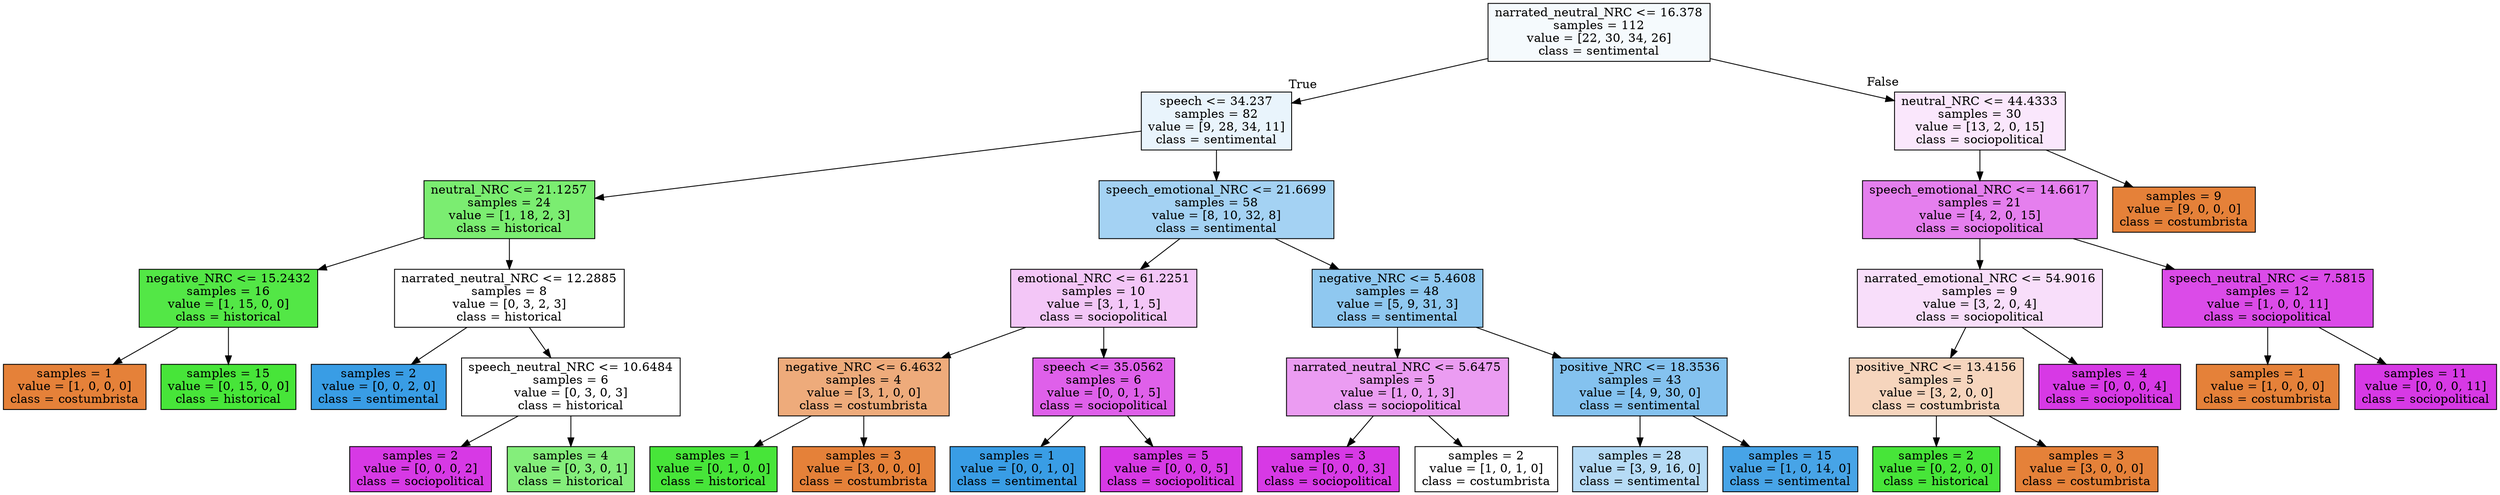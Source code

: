 digraph Tree {
node [shape=box, style="filled", color="black"] ;
0 [label="narrated_neutral_NRC <= 16.378\nsamples = 112\nvalue = [22, 30, 34, 26]\nclass = sentimental", fillcolor="#399de50c"] ;
1 [label="speech <= 34.237\nsamples = 82\nvalue = [9, 28, 34, 11]\nclass = sentimental", fillcolor="#399de51c"] ;
0 -> 1 [labeldistance=2.5, labelangle=45, headlabel="True"] ;
2 [label="neutral_NRC <= 21.1257\nsamples = 24\nvalue = [1, 18, 2, 3]\nclass = historical", fillcolor="#47e539b6"] ;
1 -> 2 ;
3 [label="negative_NRC <= 15.2432\nsamples = 16\nvalue = [1, 15, 0, 0]\nclass = historical", fillcolor="#47e539ee"] ;
2 -> 3 ;
4 [label="samples = 1\nvalue = [1, 0, 0, 0]\nclass = costumbrista", fillcolor="#e58139ff"] ;
3 -> 4 ;
5 [label="samples = 15\nvalue = [0, 15, 0, 0]\nclass = historical", fillcolor="#47e539ff"] ;
3 -> 5 ;
6 [label="narrated_neutral_NRC <= 12.2885\nsamples = 8\nvalue = [0, 3, 2, 3]\nclass = historical", fillcolor="#47e53900"] ;
2 -> 6 ;
7 [label="samples = 2\nvalue = [0, 0, 2, 0]\nclass = sentimental", fillcolor="#399de5ff"] ;
6 -> 7 ;
8 [label="speech_neutral_NRC <= 10.6484\nsamples = 6\nvalue = [0, 3, 0, 3]\nclass = historical", fillcolor="#47e53900"] ;
6 -> 8 ;
9 [label="samples = 2\nvalue = [0, 0, 0, 2]\nclass = sociopolitical", fillcolor="#d739e5ff"] ;
8 -> 9 ;
10 [label="samples = 4\nvalue = [0, 3, 0, 1]\nclass = historical", fillcolor="#47e539aa"] ;
8 -> 10 ;
11 [label="speech_emotional_NRC <= 21.6699\nsamples = 58\nvalue = [8, 10, 32, 8]\nclass = sentimental", fillcolor="#399de575"] ;
1 -> 11 ;
12 [label="emotional_NRC <= 61.2251\nsamples = 10\nvalue = [3, 1, 1, 5]\nclass = sociopolitical", fillcolor="#d739e549"] ;
11 -> 12 ;
13 [label="negative_NRC <= 6.4632\nsamples = 4\nvalue = [3, 1, 0, 0]\nclass = costumbrista", fillcolor="#e58139aa"] ;
12 -> 13 ;
14 [label="samples = 1\nvalue = [0, 1, 0, 0]\nclass = historical", fillcolor="#47e539ff"] ;
13 -> 14 ;
15 [label="samples = 3\nvalue = [3, 0, 0, 0]\nclass = costumbrista", fillcolor="#e58139ff"] ;
13 -> 15 ;
16 [label="speech <= 35.0562\nsamples = 6\nvalue = [0, 0, 1, 5]\nclass = sociopolitical", fillcolor="#d739e5cc"] ;
12 -> 16 ;
17 [label="samples = 1\nvalue = [0, 0, 1, 0]\nclass = sentimental", fillcolor="#399de5ff"] ;
16 -> 17 ;
18 [label="samples = 5\nvalue = [0, 0, 0, 5]\nclass = sociopolitical", fillcolor="#d739e5ff"] ;
16 -> 18 ;
19 [label="negative_NRC <= 5.4608\nsamples = 48\nvalue = [5, 9, 31, 3]\nclass = sentimental", fillcolor="#399de590"] ;
11 -> 19 ;
20 [label="narrated_neutral_NRC <= 5.6475\nsamples = 5\nvalue = [1, 0, 1, 3]\nclass = sociopolitical", fillcolor="#d739e57f"] ;
19 -> 20 ;
21 [label="samples = 3\nvalue = [0, 0, 0, 3]\nclass = sociopolitical", fillcolor="#d739e5ff"] ;
20 -> 21 ;
22 [label="samples = 2\nvalue = [1, 0, 1, 0]\nclass = costumbrista", fillcolor="#e5813900"] ;
20 -> 22 ;
23 [label="positive_NRC <= 18.3536\nsamples = 43\nvalue = [4, 9, 30, 0]\nclass = sentimental", fillcolor="#399de59e"] ;
19 -> 23 ;
24 [label="samples = 28\nvalue = [3, 9, 16, 0]\nclass = sentimental", fillcolor="#399de55e"] ;
23 -> 24 ;
25 [label="samples = 15\nvalue = [1, 0, 14, 0]\nclass = sentimental", fillcolor="#399de5ed"] ;
23 -> 25 ;
26 [label="neutral_NRC <= 44.4333\nsamples = 30\nvalue = [13, 2, 0, 15]\nclass = sociopolitical", fillcolor="#d739e51e"] ;
0 -> 26 [labeldistance=2.5, labelangle=-45, headlabel="False"] ;
27 [label="speech_emotional_NRC <= 14.6617\nsamples = 21\nvalue = [4, 2, 0, 15]\nclass = sociopolitical", fillcolor="#d739e5a5"] ;
26 -> 27 ;
28 [label="narrated_emotional_NRC <= 54.9016\nsamples = 9\nvalue = [3, 2, 0, 4]\nclass = sociopolitical", fillcolor="#d739e52a"] ;
27 -> 28 ;
29 [label="positive_NRC <= 13.4156\nsamples = 5\nvalue = [3, 2, 0, 0]\nclass = costumbrista", fillcolor="#e5813955"] ;
28 -> 29 ;
30 [label="samples = 2\nvalue = [0, 2, 0, 0]\nclass = historical", fillcolor="#47e539ff"] ;
29 -> 30 ;
31 [label="samples = 3\nvalue = [3, 0, 0, 0]\nclass = costumbrista", fillcolor="#e58139ff"] ;
29 -> 31 ;
32 [label="samples = 4\nvalue = [0, 0, 0, 4]\nclass = sociopolitical", fillcolor="#d739e5ff"] ;
28 -> 32 ;
33 [label="speech_neutral_NRC <= 7.5815\nsamples = 12\nvalue = [1, 0, 0, 11]\nclass = sociopolitical", fillcolor="#d739e5e8"] ;
27 -> 33 ;
34 [label="samples = 1\nvalue = [1, 0, 0, 0]\nclass = costumbrista", fillcolor="#e58139ff"] ;
33 -> 34 ;
35 [label="samples = 11\nvalue = [0, 0, 0, 11]\nclass = sociopolitical", fillcolor="#d739e5ff"] ;
33 -> 35 ;
36 [label="samples = 9\nvalue = [9, 0, 0, 0]\nclass = costumbrista", fillcolor="#e58139ff"] ;
26 -> 36 ;
}